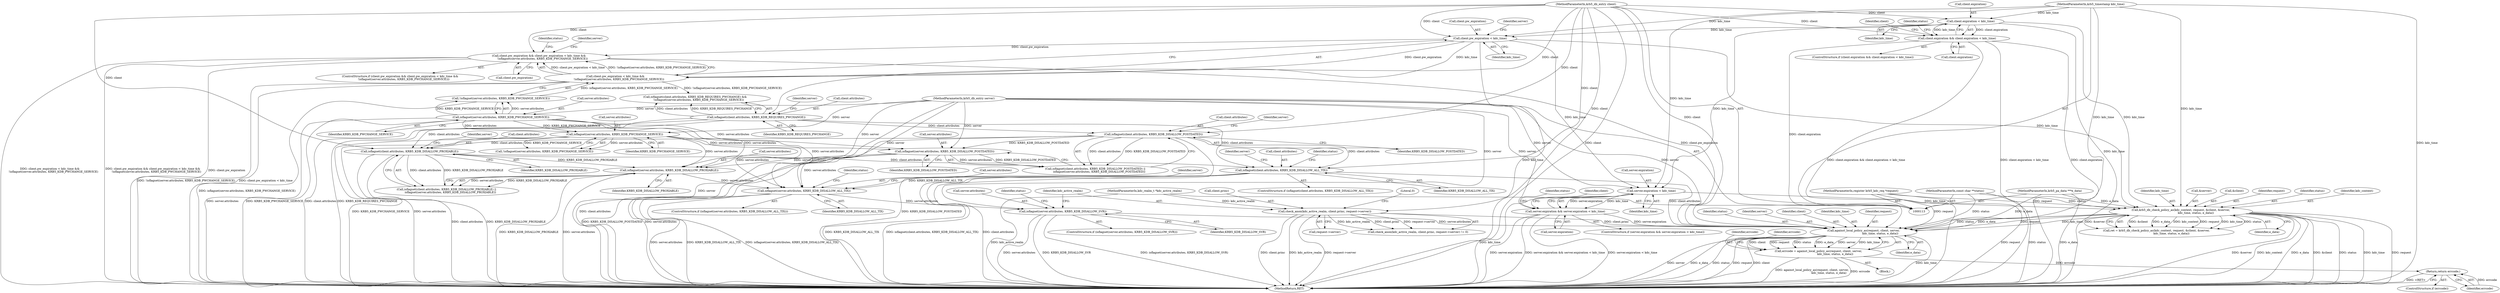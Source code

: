 digraph "0_krb5_93b4a6306a0026cf1cc31ac4bd8a49ba5d034ba7@pointer" {
"1000361" [label="(Call,against_local_policy_as(request, client, server,\n                                      kdc_time, status, e_data))"];
"1000340" [label="(Call,krb5_db_check_policy_as(kdc_context, request, &client, &server,\n                                  kdc_time, status, e_data))"];
"1000115" [label="(MethodParameterIn,register krb5_kdc_req *request)"];
"1000165" [label="(Call,client.pw_expiration < kdc_time)"];
"1000116" [label="(MethodParameterIn,krb5_db_entry client)"];
"1000142" [label="(Call,client.expiration < kdc_time)"];
"1000118" [label="(MethodParameterIn,krb5_timestamp kdc_time)"];
"1000193" [label="(Call,server.expiration < kdc_time)"];
"1000117" [label="(MethodParameterIn,krb5_db_entry server)"];
"1000119" [label="(MethodParameterIn,const char **status)"];
"1000120" [label="(MethodParameterIn,krb5_pa_data ***e_data)"];
"1000138" [label="(Call,client.expiration && client.expiration < kdc_time)"];
"1000322" [label="(Call,check_anon(kdc_active_realm, client.princ, request->server))"];
"1000114" [label="(MethodParameterIn,kdc_realm_t *kdc_active_realm)"];
"1000282" [label="(Call,isflagset(client.attributes, KRB5_KDB_DISALLOW_ALL_TIX))"];
"1000239" [label="(Call,isflagset(client.attributes, KRB5_KDB_DISALLOW_POSTDATED))"];
"1000207" [label="(Call,isflagset(client.attributes, KRB5_KDB_REQUIRES_PWCHANGE))"];
"1000264" [label="(Call,isflagset(client.attributes, KRB5_KDB_DISALLOW_PROXIABLE))"];
"1000160" [label="(Call,client.pw_expiration && client.pw_expiration < kdc_time &&\n        !isflagset(server.attributes, KRB5_KDB_PWCHANGE_SERVICE))"];
"1000164" [label="(Call,client.pw_expiration < kdc_time &&\n        !isflagset(server.attributes, KRB5_KDB_PWCHANGE_SERVICE))"];
"1000170" [label="(Call,!isflagset(server.attributes, KRB5_KDB_PWCHANGE_SERVICE))"];
"1000171" [label="(Call,isflagset(server.attributes, KRB5_KDB_PWCHANGE_SERVICE))"];
"1000308" [label="(Call,isflagset(server.attributes, KRB5_KDB_DISALLOW_SVR))"];
"1000295" [label="(Call,isflagset(server.attributes, KRB5_KDB_DISALLOW_ALL_TIX))"];
"1000213" [label="(Call,isflagset(server.attributes, KRB5_KDB_PWCHANGE_SERVICE))"];
"1000269" [label="(Call,isflagset(server.attributes, KRB5_KDB_DISALLOW_PROXIABLE))"];
"1000244" [label="(Call,isflagset(server.attributes, KRB5_KDB_DISALLOW_POSTDATED))"];
"1000189" [label="(Call,server.expiration && server.expiration < kdc_time)"];
"1000359" [label="(Call,errcode = against_local_policy_as(request, client, server,\n                                      kdc_time, status, e_data))"];
"1000370" [label="(Return,return errcode;)"];
"1000263" [label="(Call,isflagset(client.attributes, KRB5_KDB_DISALLOW_PROXIABLE) ||\n         isflagset(server.attributes, KRB5_KDB_DISALLOW_PROXIABLE))"];
"1000150" [label="(Identifier,status)"];
"1000116" [label="(MethodParameterIn,krb5_db_entry client)"];
"1000245" [label="(Call,server.attributes)"];
"1000191" [label="(Identifier,server)"];
"1000371" [label="(Identifier,errcode)"];
"1000161" [label="(Call,client.pw_expiration)"];
"1000303" [label="(Identifier,status)"];
"1000213" [label="(Call,isflagset(server.attributes, KRB5_KDB_PWCHANGE_SERVICE))"];
"1000360" [label="(Identifier,errcode)"];
"1000179" [label="(Identifier,status)"];
"1000297" [label="(Identifier,server)"];
"1000165" [label="(Call,client.pw_expiration < kdc_time)"];
"1000143" [label="(Call,client.expiration)"];
"1000281" [label="(ControlStructure,if (isflagset(client.attributes, KRB5_KDB_DISALLOW_ALL_TIX)))"];
"1000345" [label="(Call,&server)"];
"1000282" [label="(Call,isflagset(client.attributes, KRB5_KDB_DISALLOW_ALL_TIX))"];
"1000239" [label="(Call,isflagset(client.attributes, KRB5_KDB_DISALLOW_POSTDATED))"];
"1000312" [label="(Identifier,KRB5_KDB_DISALLOW_SVR)"];
"1000366" [label="(Identifier,status)"];
"1000270" [label="(Call,server.attributes)"];
"1000172" [label="(Call,server.attributes)"];
"1000349" [label="(Identifier,e_data)"];
"1000369" [label="(Identifier,errcode)"];
"1000327" [label="(Call,request->server)"];
"1000212" [label="(Call,!isflagset(server.attributes, KRB5_KDB_PWCHANGE_SERVICE))"];
"1000118" [label="(MethodParameterIn,krb5_timestamp kdc_time)"];
"1000361" [label="(Call,against_local_policy_as(request, client, server,\n                                      kdc_time, status, e_data))"];
"1000166" [label="(Call,client.pw_expiration)"];
"1000374" [label="(MethodReturn,RET)"];
"1000340" [label="(Call,krb5_db_check_policy_as(kdc_context, request, &client, &server,\n                                  kdc_time, status, e_data))"];
"1000243" [label="(Identifier,KRB5_KDB_DISALLOW_POSTDATED)"];
"1000142" [label="(Call,client.expiration < kdc_time)"];
"1000294" [label="(ControlStructure,if (isflagset(server.attributes, KRB5_KDB_DISALLOW_ALL_TIX)))"];
"1000286" [label="(Identifier,KRB5_KDB_DISALLOW_ALL_TIX)"];
"1000211" [label="(Identifier,KRB5_KDB_REQUIRES_PWCHANGE)"];
"1000170" [label="(Call,!isflagset(server.attributes, KRB5_KDB_PWCHANGE_SERVICE))"];
"1000309" [label="(Call,server.attributes)"];
"1000367" [label="(Identifier,e_data)"];
"1000283" [label="(Call,client.attributes)"];
"1000299" [label="(Identifier,KRB5_KDB_DISALLOW_ALL_TIX)"];
"1000364" [label="(Identifier,server)"];
"1000290" [label="(Identifier,status)"];
"1000363" [label="(Identifier,client)"];
"1000323" [label="(Identifier,kdc_active_realm)"];
"1000164" [label="(Call,client.pw_expiration < kdc_time &&\n        !isflagset(server.attributes, KRB5_KDB_PWCHANGE_SERVICE))"];
"1000307" [label="(ControlStructure,if (isflagset(server.attributes, KRB5_KDB_DISALLOW_SVR)))"];
"1000190" [label="(Call,server.expiration)"];
"1000359" [label="(Call,errcode = against_local_policy_as(request, client, server,\n                                      kdc_time, status, e_data))"];
"1000343" [label="(Call,&client)"];
"1000139" [label="(Call,client.expiration)"];
"1000207" [label="(Call,isflagset(client.attributes, KRB5_KDB_REQUIRES_PWCHANGE))"];
"1000244" [label="(Call,isflagset(server.attributes, KRB5_KDB_DISALLOW_POSTDATED))"];
"1000342" [label="(Identifier,request)"];
"1000117" [label="(MethodParameterIn,krb5_db_entry server)"];
"1000160" [label="(Call,client.pw_expiration && client.pw_expiration < kdc_time &&\n        !isflagset(server.attributes, KRB5_KDB_PWCHANGE_SERVICE))"];
"1000240" [label="(Call,client.attributes)"];
"1000119" [label="(MethodParameterIn,const char **status)"];
"1000324" [label="(Call,client.princ)"];
"1000268" [label="(Identifier,KRB5_KDB_DISALLOW_PROXIABLE)"];
"1000217" [label="(Identifier,KRB5_KDB_PWCHANGE_SERVICE)"];
"1000138" [label="(Call,client.expiration && client.expiration < kdc_time)"];
"1000295" [label="(Call,isflagset(server.attributes, KRB5_KDB_DISALLOW_ALL_TIX))"];
"1000370" [label="(Return,return errcode;)"];
"1000215" [label="(Identifier,server)"];
"1000115" [label="(MethodParameterIn,register krb5_kdc_req *request)"];
"1000201" [label="(Identifier,status)"];
"1000169" [label="(Identifier,kdc_time)"];
"1000189" [label="(Call,server.expiration && server.expiration < kdc_time)"];
"1000209" [label="(Identifier,client)"];
"1000296" [label="(Call,server.attributes)"];
"1000188" [label="(ControlStructure,if (server.expiration && server.expiration < kdc_time))"];
"1000264" [label="(Call,isflagset(client.attributes, KRB5_KDB_DISALLOW_PROXIABLE))"];
"1000338" [label="(Call,ret = krb5_db_check_policy_as(kdc_context, request, &client, &server,\n                                  kdc_time, status, e_data))"];
"1000330" [label="(Literal,0)"];
"1000348" [label="(Identifier,status)"];
"1000322" [label="(Call,check_anon(kdc_active_realm, client.princ, request->server))"];
"1000206" [label="(Call,isflagset(client.attributes, KRB5_KDB_REQUIRES_PWCHANGE) &&\n        !isflagset(server.attributes, KRB5_KDB_PWCHANGE_SERVICE))"];
"1000159" [label="(ControlStructure,if (client.pw_expiration && client.pw_expiration < kdc_time &&\n        !isflagset(server.attributes, KRB5_KDB_PWCHANGE_SERVICE)))"];
"1000121" [label="(Block,)"];
"1000310" [label="(Identifier,server)"];
"1000120" [label="(MethodParameterIn,krb5_pa_data ***e_data)"];
"1000137" [label="(ControlStructure,if (client.expiration && client.expiration < kdc_time))"];
"1000248" [label="(Identifier,KRB5_KDB_DISALLOW_POSTDATED)"];
"1000246" [label="(Identifier,server)"];
"1000197" [label="(Identifier,kdc_time)"];
"1000269" [label="(Call,isflagset(server.attributes, KRB5_KDB_DISALLOW_PROXIABLE))"];
"1000273" [label="(Identifier,KRB5_KDB_DISALLOW_PROXIABLE)"];
"1000146" [label="(Identifier,kdc_time)"];
"1000265" [label="(Call,client.attributes)"];
"1000175" [label="(Identifier,KRB5_KDB_PWCHANGE_SERVICE)"];
"1000365" [label="(Identifier,kdc_time)"];
"1000162" [label="(Identifier,client)"];
"1000194" [label="(Call,server.expiration)"];
"1000271" [label="(Identifier,server)"];
"1000214" [label="(Call,server.attributes)"];
"1000341" [label="(Identifier,kdc_context)"];
"1000173" [label="(Identifier,server)"];
"1000208" [label="(Call,client.attributes)"];
"1000114" [label="(MethodParameterIn,kdc_realm_t *kdc_active_realm)"];
"1000238" [label="(Call,isflagset(client.attributes, KRB5_KDB_DISALLOW_POSTDATED) ||\n         isflagset(server.attributes, KRB5_KDB_DISALLOW_POSTDATED))"];
"1000308" [label="(Call,isflagset(server.attributes, KRB5_KDB_DISALLOW_SVR))"];
"1000347" [label="(Identifier,kdc_time)"];
"1000193" [label="(Call,server.expiration < kdc_time)"];
"1000316" [label="(Identifier,status)"];
"1000321" [label="(Call,check_anon(kdc_active_realm, client.princ, request->server) != 0)"];
"1000171" [label="(Call,isflagset(server.attributes, KRB5_KDB_PWCHANGE_SERVICE))"];
"1000362" [label="(Identifier,request)"];
"1000368" [label="(ControlStructure,if (errcode))"];
"1000361" -> "1000359"  [label="AST: "];
"1000361" -> "1000367"  [label="CFG: "];
"1000362" -> "1000361"  [label="AST: "];
"1000363" -> "1000361"  [label="AST: "];
"1000364" -> "1000361"  [label="AST: "];
"1000365" -> "1000361"  [label="AST: "];
"1000366" -> "1000361"  [label="AST: "];
"1000367" -> "1000361"  [label="AST: "];
"1000359" -> "1000361"  [label="CFG: "];
"1000361" -> "1000374"  [label="DDG: kdc_time"];
"1000361" -> "1000374"  [label="DDG: server"];
"1000361" -> "1000374"  [label="DDG: e_data"];
"1000361" -> "1000374"  [label="DDG: status"];
"1000361" -> "1000374"  [label="DDG: request"];
"1000361" -> "1000374"  [label="DDG: client"];
"1000361" -> "1000359"  [label="DDG: client"];
"1000361" -> "1000359"  [label="DDG: request"];
"1000361" -> "1000359"  [label="DDG: status"];
"1000361" -> "1000359"  [label="DDG: e_data"];
"1000361" -> "1000359"  [label="DDG: server"];
"1000361" -> "1000359"  [label="DDG: kdc_time"];
"1000340" -> "1000361"  [label="DDG: request"];
"1000340" -> "1000361"  [label="DDG: kdc_time"];
"1000340" -> "1000361"  [label="DDG: status"];
"1000340" -> "1000361"  [label="DDG: e_data"];
"1000115" -> "1000361"  [label="DDG: request"];
"1000138" -> "1000361"  [label="DDG: client.expiration"];
"1000322" -> "1000361"  [label="DDG: client.princ"];
"1000282" -> "1000361"  [label="DDG: client.attributes"];
"1000160" -> "1000361"  [label="DDG: client.pw_expiration"];
"1000116" -> "1000361"  [label="DDG: client"];
"1000308" -> "1000361"  [label="DDG: server.attributes"];
"1000189" -> "1000361"  [label="DDG: server.expiration"];
"1000117" -> "1000361"  [label="DDG: server"];
"1000118" -> "1000361"  [label="DDG: kdc_time"];
"1000119" -> "1000361"  [label="DDG: status"];
"1000120" -> "1000361"  [label="DDG: e_data"];
"1000340" -> "1000338"  [label="AST: "];
"1000340" -> "1000349"  [label="CFG: "];
"1000341" -> "1000340"  [label="AST: "];
"1000342" -> "1000340"  [label="AST: "];
"1000343" -> "1000340"  [label="AST: "];
"1000345" -> "1000340"  [label="AST: "];
"1000347" -> "1000340"  [label="AST: "];
"1000348" -> "1000340"  [label="AST: "];
"1000349" -> "1000340"  [label="AST: "];
"1000338" -> "1000340"  [label="CFG: "];
"1000340" -> "1000374"  [label="DDG: e_data"];
"1000340" -> "1000374"  [label="DDG: &client"];
"1000340" -> "1000374"  [label="DDG: status"];
"1000340" -> "1000374"  [label="DDG: kdc_time"];
"1000340" -> "1000374"  [label="DDG: request"];
"1000340" -> "1000374"  [label="DDG: &server"];
"1000340" -> "1000374"  [label="DDG: kdc_context"];
"1000340" -> "1000338"  [label="DDG: &client"];
"1000340" -> "1000338"  [label="DDG: e_data"];
"1000340" -> "1000338"  [label="DDG: kdc_context"];
"1000340" -> "1000338"  [label="DDG: request"];
"1000340" -> "1000338"  [label="DDG: kdc_time"];
"1000340" -> "1000338"  [label="DDG: status"];
"1000340" -> "1000338"  [label="DDG: &server"];
"1000115" -> "1000340"  [label="DDG: request"];
"1000165" -> "1000340"  [label="DDG: kdc_time"];
"1000193" -> "1000340"  [label="DDG: kdc_time"];
"1000142" -> "1000340"  [label="DDG: kdc_time"];
"1000118" -> "1000340"  [label="DDG: kdc_time"];
"1000119" -> "1000340"  [label="DDG: status"];
"1000120" -> "1000340"  [label="DDG: e_data"];
"1000115" -> "1000113"  [label="AST: "];
"1000115" -> "1000374"  [label="DDG: request"];
"1000165" -> "1000164"  [label="AST: "];
"1000165" -> "1000169"  [label="CFG: "];
"1000166" -> "1000165"  [label="AST: "];
"1000169" -> "1000165"  [label="AST: "];
"1000173" -> "1000165"  [label="CFG: "];
"1000164" -> "1000165"  [label="CFG: "];
"1000165" -> "1000374"  [label="DDG: kdc_time"];
"1000165" -> "1000160"  [label="DDG: client.pw_expiration"];
"1000165" -> "1000164"  [label="DDG: client.pw_expiration"];
"1000165" -> "1000164"  [label="DDG: kdc_time"];
"1000116" -> "1000165"  [label="DDG: client"];
"1000142" -> "1000165"  [label="DDG: kdc_time"];
"1000118" -> "1000165"  [label="DDG: kdc_time"];
"1000165" -> "1000193"  [label="DDG: kdc_time"];
"1000116" -> "1000113"  [label="AST: "];
"1000116" -> "1000374"  [label="DDG: client"];
"1000116" -> "1000138"  [label="DDG: client"];
"1000116" -> "1000142"  [label="DDG: client"];
"1000116" -> "1000160"  [label="DDG: client"];
"1000116" -> "1000207"  [label="DDG: client"];
"1000116" -> "1000239"  [label="DDG: client"];
"1000116" -> "1000264"  [label="DDG: client"];
"1000116" -> "1000282"  [label="DDG: client"];
"1000116" -> "1000322"  [label="DDG: client"];
"1000142" -> "1000138"  [label="AST: "];
"1000142" -> "1000146"  [label="CFG: "];
"1000143" -> "1000142"  [label="AST: "];
"1000146" -> "1000142"  [label="AST: "];
"1000138" -> "1000142"  [label="CFG: "];
"1000142" -> "1000374"  [label="DDG: kdc_time"];
"1000142" -> "1000138"  [label="DDG: client.expiration"];
"1000142" -> "1000138"  [label="DDG: kdc_time"];
"1000118" -> "1000142"  [label="DDG: kdc_time"];
"1000142" -> "1000193"  [label="DDG: kdc_time"];
"1000118" -> "1000113"  [label="AST: "];
"1000118" -> "1000374"  [label="DDG: kdc_time"];
"1000118" -> "1000193"  [label="DDG: kdc_time"];
"1000193" -> "1000189"  [label="AST: "];
"1000193" -> "1000197"  [label="CFG: "];
"1000194" -> "1000193"  [label="AST: "];
"1000197" -> "1000193"  [label="AST: "];
"1000189" -> "1000193"  [label="CFG: "];
"1000193" -> "1000374"  [label="DDG: kdc_time"];
"1000193" -> "1000189"  [label="DDG: server.expiration"];
"1000193" -> "1000189"  [label="DDG: kdc_time"];
"1000117" -> "1000193"  [label="DDG: server"];
"1000117" -> "1000113"  [label="AST: "];
"1000117" -> "1000374"  [label="DDG: server"];
"1000117" -> "1000171"  [label="DDG: server"];
"1000117" -> "1000189"  [label="DDG: server"];
"1000117" -> "1000213"  [label="DDG: server"];
"1000117" -> "1000244"  [label="DDG: server"];
"1000117" -> "1000269"  [label="DDG: server"];
"1000117" -> "1000295"  [label="DDG: server"];
"1000117" -> "1000308"  [label="DDG: server"];
"1000119" -> "1000113"  [label="AST: "];
"1000119" -> "1000374"  [label="DDG: status"];
"1000120" -> "1000113"  [label="AST: "];
"1000120" -> "1000374"  [label="DDG: e_data"];
"1000138" -> "1000137"  [label="AST: "];
"1000138" -> "1000139"  [label="CFG: "];
"1000139" -> "1000138"  [label="AST: "];
"1000150" -> "1000138"  [label="CFG: "];
"1000162" -> "1000138"  [label="CFG: "];
"1000138" -> "1000374"  [label="DDG: client.expiration < kdc_time"];
"1000138" -> "1000374"  [label="DDG: client.expiration"];
"1000138" -> "1000374"  [label="DDG: client.expiration && client.expiration < kdc_time"];
"1000322" -> "1000321"  [label="AST: "];
"1000322" -> "1000327"  [label="CFG: "];
"1000323" -> "1000322"  [label="AST: "];
"1000324" -> "1000322"  [label="AST: "];
"1000327" -> "1000322"  [label="AST: "];
"1000330" -> "1000322"  [label="CFG: "];
"1000322" -> "1000374"  [label="DDG: client.princ"];
"1000322" -> "1000374"  [label="DDG: kdc_active_realm"];
"1000322" -> "1000374"  [label="DDG: request->server"];
"1000322" -> "1000321"  [label="DDG: kdc_active_realm"];
"1000322" -> "1000321"  [label="DDG: client.princ"];
"1000322" -> "1000321"  [label="DDG: request->server"];
"1000114" -> "1000322"  [label="DDG: kdc_active_realm"];
"1000114" -> "1000113"  [label="AST: "];
"1000114" -> "1000374"  [label="DDG: kdc_active_realm"];
"1000282" -> "1000281"  [label="AST: "];
"1000282" -> "1000286"  [label="CFG: "];
"1000283" -> "1000282"  [label="AST: "];
"1000286" -> "1000282"  [label="AST: "];
"1000290" -> "1000282"  [label="CFG: "];
"1000297" -> "1000282"  [label="CFG: "];
"1000282" -> "1000374"  [label="DDG: KRB5_KDB_DISALLOW_ALL_TIX"];
"1000282" -> "1000374"  [label="DDG: isflagset(client.attributes, KRB5_KDB_DISALLOW_ALL_TIX)"];
"1000282" -> "1000374"  [label="DDG: client.attributes"];
"1000239" -> "1000282"  [label="DDG: client.attributes"];
"1000264" -> "1000282"  [label="DDG: client.attributes"];
"1000207" -> "1000282"  [label="DDG: client.attributes"];
"1000282" -> "1000295"  [label="DDG: KRB5_KDB_DISALLOW_ALL_TIX"];
"1000239" -> "1000238"  [label="AST: "];
"1000239" -> "1000243"  [label="CFG: "];
"1000240" -> "1000239"  [label="AST: "];
"1000243" -> "1000239"  [label="AST: "];
"1000246" -> "1000239"  [label="CFG: "];
"1000238" -> "1000239"  [label="CFG: "];
"1000239" -> "1000374"  [label="DDG: client.attributes"];
"1000239" -> "1000374"  [label="DDG: KRB5_KDB_DISALLOW_POSTDATED"];
"1000239" -> "1000238"  [label="DDG: client.attributes"];
"1000239" -> "1000238"  [label="DDG: KRB5_KDB_DISALLOW_POSTDATED"];
"1000207" -> "1000239"  [label="DDG: client.attributes"];
"1000239" -> "1000244"  [label="DDG: KRB5_KDB_DISALLOW_POSTDATED"];
"1000239" -> "1000264"  [label="DDG: client.attributes"];
"1000207" -> "1000206"  [label="AST: "];
"1000207" -> "1000211"  [label="CFG: "];
"1000208" -> "1000207"  [label="AST: "];
"1000211" -> "1000207"  [label="AST: "];
"1000215" -> "1000207"  [label="CFG: "];
"1000206" -> "1000207"  [label="CFG: "];
"1000207" -> "1000374"  [label="DDG: client.attributes"];
"1000207" -> "1000374"  [label="DDG: KRB5_KDB_REQUIRES_PWCHANGE"];
"1000207" -> "1000206"  [label="DDG: client.attributes"];
"1000207" -> "1000206"  [label="DDG: KRB5_KDB_REQUIRES_PWCHANGE"];
"1000207" -> "1000264"  [label="DDG: client.attributes"];
"1000264" -> "1000263"  [label="AST: "];
"1000264" -> "1000268"  [label="CFG: "];
"1000265" -> "1000264"  [label="AST: "];
"1000268" -> "1000264"  [label="AST: "];
"1000271" -> "1000264"  [label="CFG: "];
"1000263" -> "1000264"  [label="CFG: "];
"1000264" -> "1000374"  [label="DDG: client.attributes"];
"1000264" -> "1000374"  [label="DDG: KRB5_KDB_DISALLOW_PROXIABLE"];
"1000264" -> "1000263"  [label="DDG: client.attributes"];
"1000264" -> "1000263"  [label="DDG: KRB5_KDB_DISALLOW_PROXIABLE"];
"1000264" -> "1000269"  [label="DDG: KRB5_KDB_DISALLOW_PROXIABLE"];
"1000160" -> "1000159"  [label="AST: "];
"1000160" -> "1000161"  [label="CFG: "];
"1000160" -> "1000164"  [label="CFG: "];
"1000161" -> "1000160"  [label="AST: "];
"1000164" -> "1000160"  [label="AST: "];
"1000179" -> "1000160"  [label="CFG: "];
"1000191" -> "1000160"  [label="CFG: "];
"1000160" -> "1000374"  [label="DDG: client.pw_expiration < kdc_time &&\n        !isflagset(server.attributes, KRB5_KDB_PWCHANGE_SERVICE)"];
"1000160" -> "1000374"  [label="DDG: client.pw_expiration && client.pw_expiration < kdc_time &&\n        !isflagset(server.attributes, KRB5_KDB_PWCHANGE_SERVICE)"];
"1000160" -> "1000374"  [label="DDG: client.pw_expiration"];
"1000164" -> "1000160"  [label="DDG: client.pw_expiration < kdc_time"];
"1000164" -> "1000160"  [label="DDG: !isflagset(server.attributes, KRB5_KDB_PWCHANGE_SERVICE)"];
"1000164" -> "1000170"  [label="CFG: "];
"1000170" -> "1000164"  [label="AST: "];
"1000164" -> "1000374"  [label="DDG: !isflagset(server.attributes, KRB5_KDB_PWCHANGE_SERVICE)"];
"1000164" -> "1000374"  [label="DDG: client.pw_expiration < kdc_time"];
"1000170" -> "1000164"  [label="DDG: isflagset(server.attributes, KRB5_KDB_PWCHANGE_SERVICE)"];
"1000164" -> "1000206"  [label="DDG: !isflagset(server.attributes, KRB5_KDB_PWCHANGE_SERVICE)"];
"1000170" -> "1000171"  [label="CFG: "];
"1000171" -> "1000170"  [label="AST: "];
"1000170" -> "1000374"  [label="DDG: isflagset(server.attributes, KRB5_KDB_PWCHANGE_SERVICE)"];
"1000171" -> "1000170"  [label="DDG: server.attributes"];
"1000171" -> "1000170"  [label="DDG: KRB5_KDB_PWCHANGE_SERVICE"];
"1000171" -> "1000175"  [label="CFG: "];
"1000172" -> "1000171"  [label="AST: "];
"1000175" -> "1000171"  [label="AST: "];
"1000171" -> "1000374"  [label="DDG: server.attributes"];
"1000171" -> "1000374"  [label="DDG: KRB5_KDB_PWCHANGE_SERVICE"];
"1000171" -> "1000213"  [label="DDG: server.attributes"];
"1000171" -> "1000213"  [label="DDG: KRB5_KDB_PWCHANGE_SERVICE"];
"1000171" -> "1000244"  [label="DDG: server.attributes"];
"1000171" -> "1000269"  [label="DDG: server.attributes"];
"1000171" -> "1000295"  [label="DDG: server.attributes"];
"1000308" -> "1000307"  [label="AST: "];
"1000308" -> "1000312"  [label="CFG: "];
"1000309" -> "1000308"  [label="AST: "];
"1000312" -> "1000308"  [label="AST: "];
"1000316" -> "1000308"  [label="CFG: "];
"1000323" -> "1000308"  [label="CFG: "];
"1000308" -> "1000374"  [label="DDG: server.attributes"];
"1000308" -> "1000374"  [label="DDG: KRB5_KDB_DISALLOW_SVR"];
"1000308" -> "1000374"  [label="DDG: isflagset(server.attributes, KRB5_KDB_DISALLOW_SVR)"];
"1000295" -> "1000308"  [label="DDG: server.attributes"];
"1000295" -> "1000294"  [label="AST: "];
"1000295" -> "1000299"  [label="CFG: "];
"1000296" -> "1000295"  [label="AST: "];
"1000299" -> "1000295"  [label="AST: "];
"1000303" -> "1000295"  [label="CFG: "];
"1000310" -> "1000295"  [label="CFG: "];
"1000295" -> "1000374"  [label="DDG: server.attributes"];
"1000295" -> "1000374"  [label="DDG: KRB5_KDB_DISALLOW_ALL_TIX"];
"1000295" -> "1000374"  [label="DDG: isflagset(server.attributes, KRB5_KDB_DISALLOW_ALL_TIX)"];
"1000213" -> "1000295"  [label="DDG: server.attributes"];
"1000269" -> "1000295"  [label="DDG: server.attributes"];
"1000244" -> "1000295"  [label="DDG: server.attributes"];
"1000213" -> "1000212"  [label="AST: "];
"1000213" -> "1000217"  [label="CFG: "];
"1000214" -> "1000213"  [label="AST: "];
"1000217" -> "1000213"  [label="AST: "];
"1000212" -> "1000213"  [label="CFG: "];
"1000213" -> "1000374"  [label="DDG: KRB5_KDB_PWCHANGE_SERVICE"];
"1000213" -> "1000374"  [label="DDG: server.attributes"];
"1000213" -> "1000212"  [label="DDG: server.attributes"];
"1000213" -> "1000212"  [label="DDG: KRB5_KDB_PWCHANGE_SERVICE"];
"1000213" -> "1000244"  [label="DDG: server.attributes"];
"1000213" -> "1000269"  [label="DDG: server.attributes"];
"1000269" -> "1000263"  [label="AST: "];
"1000269" -> "1000273"  [label="CFG: "];
"1000270" -> "1000269"  [label="AST: "];
"1000273" -> "1000269"  [label="AST: "];
"1000263" -> "1000269"  [label="CFG: "];
"1000269" -> "1000374"  [label="DDG: KRB5_KDB_DISALLOW_PROXIABLE"];
"1000269" -> "1000374"  [label="DDG: server.attributes"];
"1000269" -> "1000263"  [label="DDG: server.attributes"];
"1000269" -> "1000263"  [label="DDG: KRB5_KDB_DISALLOW_PROXIABLE"];
"1000244" -> "1000269"  [label="DDG: server.attributes"];
"1000244" -> "1000238"  [label="AST: "];
"1000244" -> "1000248"  [label="CFG: "];
"1000245" -> "1000244"  [label="AST: "];
"1000248" -> "1000244"  [label="AST: "];
"1000238" -> "1000244"  [label="CFG: "];
"1000244" -> "1000374"  [label="DDG: KRB5_KDB_DISALLOW_POSTDATED"];
"1000244" -> "1000374"  [label="DDG: server.attributes"];
"1000244" -> "1000238"  [label="DDG: server.attributes"];
"1000244" -> "1000238"  [label="DDG: KRB5_KDB_DISALLOW_POSTDATED"];
"1000189" -> "1000188"  [label="AST: "];
"1000189" -> "1000190"  [label="CFG: "];
"1000190" -> "1000189"  [label="AST: "];
"1000201" -> "1000189"  [label="CFG: "];
"1000209" -> "1000189"  [label="CFG: "];
"1000189" -> "1000374"  [label="DDG: server.expiration"];
"1000189" -> "1000374"  [label="DDG: server.expiration && server.expiration < kdc_time"];
"1000189" -> "1000374"  [label="DDG: server.expiration < kdc_time"];
"1000359" -> "1000121"  [label="AST: "];
"1000360" -> "1000359"  [label="AST: "];
"1000369" -> "1000359"  [label="CFG: "];
"1000359" -> "1000374"  [label="DDG: against_local_policy_as(request, client, server,\n                                      kdc_time, status, e_data)"];
"1000359" -> "1000374"  [label="DDG: errcode"];
"1000359" -> "1000370"  [label="DDG: errcode"];
"1000370" -> "1000368"  [label="AST: "];
"1000370" -> "1000371"  [label="CFG: "];
"1000371" -> "1000370"  [label="AST: "];
"1000374" -> "1000370"  [label="CFG: "];
"1000370" -> "1000374"  [label="DDG: <RET>"];
"1000371" -> "1000370"  [label="DDG: errcode"];
}
